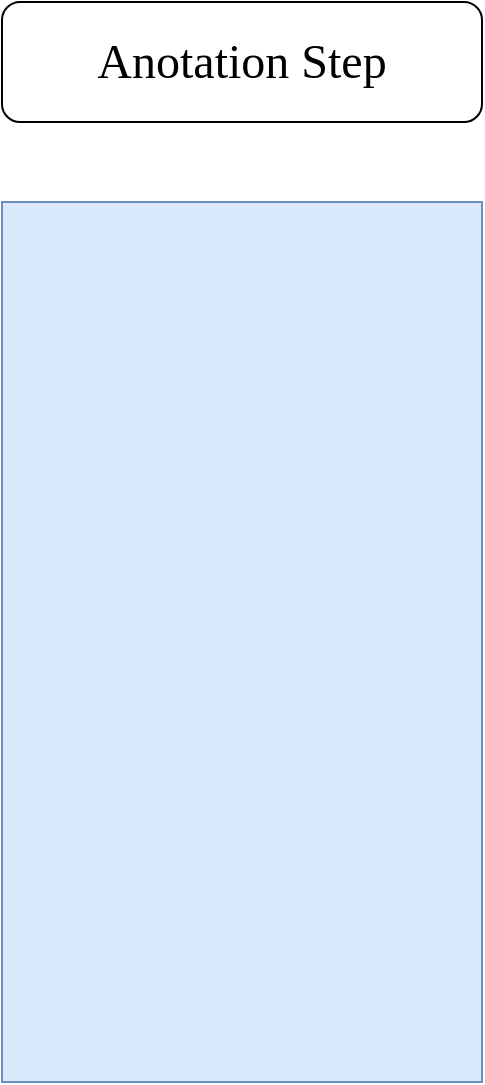<mxfile version="24.6.5" type="github">
  <diagram name="第 1 页" id="0Z_bZ6Rlr1YPG7EyiyMC">
    <mxGraphModel dx="891" dy="550" grid="1" gridSize="10" guides="1" tooltips="1" connect="1" arrows="1" fold="1" page="1" pageScale="1" pageWidth="827" pageHeight="1169" math="0" shadow="0">
      <root>
        <mxCell id="0" />
        <mxCell id="1" parent="0" />
        <mxCell id="pE-F_wfRhueu3PEyNs5t-1" value="" style="rounded=0;whiteSpace=wrap;html=1;fillColor=#dae8fc;strokeColor=#6c8ebf;" vertex="1" parent="1">
          <mxGeometry x="160" y="120" width="240" height="440" as="geometry" />
        </mxCell>
        <mxCell id="pE-F_wfRhueu3PEyNs5t-2" value="Anotation Step" style="rounded=1;whiteSpace=wrap;html=1;fontFamily=Comic Sans MS;fontSize=24;" vertex="1" parent="1">
          <mxGeometry x="160" y="20" width="240" height="60" as="geometry" />
        </mxCell>
      </root>
    </mxGraphModel>
  </diagram>
</mxfile>
